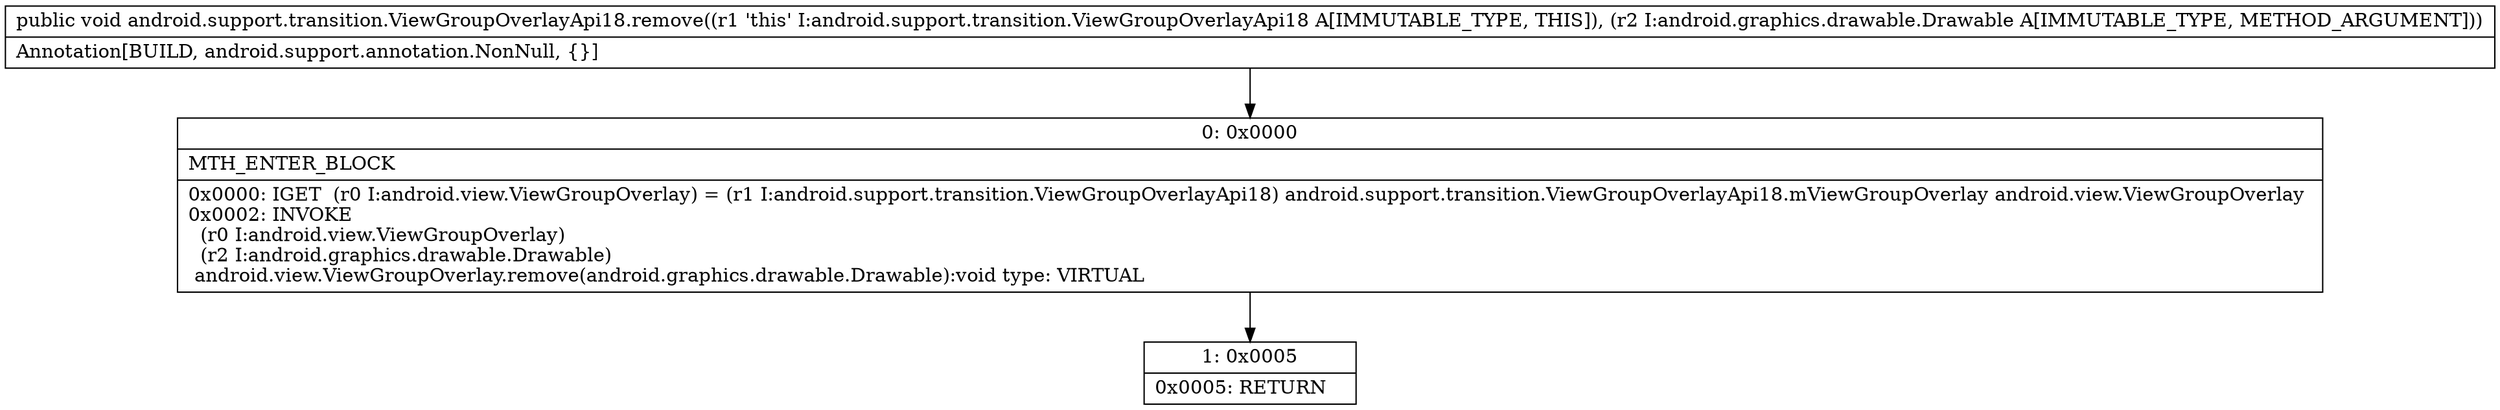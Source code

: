 digraph "CFG forandroid.support.transition.ViewGroupOverlayApi18.remove(Landroid\/graphics\/drawable\/Drawable;)V" {
Node_0 [shape=record,label="{0\:\ 0x0000|MTH_ENTER_BLOCK\l|0x0000: IGET  (r0 I:android.view.ViewGroupOverlay) = (r1 I:android.support.transition.ViewGroupOverlayApi18) android.support.transition.ViewGroupOverlayApi18.mViewGroupOverlay android.view.ViewGroupOverlay \l0x0002: INVOKE  \l  (r0 I:android.view.ViewGroupOverlay)\l  (r2 I:android.graphics.drawable.Drawable)\l android.view.ViewGroupOverlay.remove(android.graphics.drawable.Drawable):void type: VIRTUAL \l}"];
Node_1 [shape=record,label="{1\:\ 0x0005|0x0005: RETURN   \l}"];
MethodNode[shape=record,label="{public void android.support.transition.ViewGroupOverlayApi18.remove((r1 'this' I:android.support.transition.ViewGroupOverlayApi18 A[IMMUTABLE_TYPE, THIS]), (r2 I:android.graphics.drawable.Drawable A[IMMUTABLE_TYPE, METHOD_ARGUMENT]))  | Annotation[BUILD, android.support.annotation.NonNull, \{\}]\l}"];
MethodNode -> Node_0;
Node_0 -> Node_1;
}

